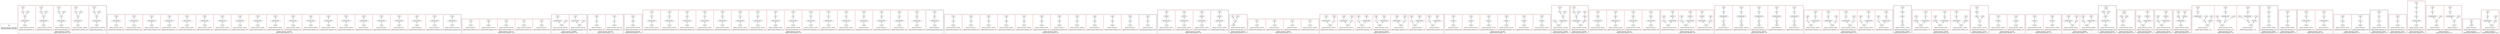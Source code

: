 strict digraph {
rankdir=BT
subgraph {
Stats [shape=plaintext]
cluster=true
label="Total loads executed: 1307048276\nTotal stores executed: 768271869"
}
subgraph {
subgraph {
"0_0_47" [label="Phi"]
"0_0_100" [label="Phi"]
"0_0_47" -> "0_0_100"
"0_0_98" [label="Load"]
"0_0_100" -> "0_0_98"
"0_0_48" [label="GetElementPtr"]
"0_0_48" -> "0_0_47"
{
rank=min
"0_0_49" [label="Load"]
}
"0_0_49" -> "0_0_48"
"0_0_44" [label="Load"]
"0_0_47" -> "0_0_44"
cluster=true
label="Dynamic executions: 106674389\n\nCaptured memory operations: 7.1%"
}
subgraph {
"0_1_47" [label="Phi"]
"0_1_100" [label="Phi"]
"0_1_47" -> "0_1_100"
"0_1_98" [label="Load"]
"0_1_100" -> "0_1_98"
"0_1_51" [label="GetElementPtr"]
"0_1_51" -> "0_1_47"
{
rank=min
"0_1_52" [label="Load"]
}
"0_1_52" -> "0_1_51"
"0_1_44" [label="Load"]
"0_1_47" -> "0_1_44"
cluster=true
label="Dynamic executions: 23263898\n\nCaptured memory operations: 3.0%"
color=red
}
subgraph {
"0_2_47" [label="Phi"]
"0_2_100" [label="Phi"]
"0_2_47" -> "0_2_100"
"0_2_60" [label="GetElementPtr"]
"0_2_60" -> "0_2_47"
{
rank=min
"0_2_61" [label="Load"]
}
"0_2_61" -> "0_2_60"
"0_2_98" [label="Load"]
"0_2_100" -> "0_2_98"
"0_2_44" [label="Load"]
"0_2_47" -> "0_2_44"
cluster=true
label="Dynamic executions: 65833346\n\nCaptured memory operations: 5.1%"
color=red
}
subgraph {
"0_3_47" [label="Phi"]
"0_3_100" [label="Phi"]
"0_3_47" -> "0_3_100"
"0_3_64" [label="GetElementPtr"]
"0_3_64" -> "0_3_47"
"0_3_98" [label="Load"]
"0_3_100" -> "0_3_98"
{
rank=min
"0_3_65" [label="Load"]
}
"0_3_65" -> "0_3_64"
"0_3_44" [label="Load"]
"0_3_47" -> "0_3_44"
cluster=true
label="Dynamic executions: 65833346\n\nCaptured memory operations: 5.1%"
color=red
}
subgraph {
"0_4_47" [label="Phi"]
"0_4_100" [label="Phi"]
"0_4_47" -> "0_4_100"
"0_4_98" [label="Load"]
"0_4_100" -> "0_4_98"
"0_4_67" [label="GetElementPtr"]
"0_4_67" -> "0_4_47"
"0_4_44" [label="Load"]
"0_4_47" -> "0_4_44"
{
rank=min
"0_4_68" [label="Load"]
}
"0_4_68" -> "0_4_67"
cluster=true
label="Dynamic executions: 65833346\n\nCaptured memory operations: 5.1%"
color=red
}
cluster=true
label="Dynamic executions: 327438325\nCaptured memory operations: 25.6%"
}
subgraph {
subgraph {
{
rank=min
"1_0_88" [label="Load"]
}
"1_0_87" [label="GetElementPtr"]
"1_0_88" -> "1_0_87"
"1_0_86" [label="Load"]
"1_0_87" -> "1_0_86"
cluster=true
label="Dynamic executions: 65833346\n\nCaptured memory operations: 6.3%"
}
subgraph {
{
rank=min
"1_1_107" [label="Load"]
}
"1_1_106" [label="GetElementPtr"]
"1_1_107" -> "1_1_106"
"1_1_105" [label="Load"]
"1_1_106" -> "1_1_105"
cluster=true
label="Dynamic executions: 0\n\nCaptured memory operations: 0.0%"
color=red
}
subgraph {
"1_2_115" [label="GetElementPtr"]
"1_2_114" [label="Load"]
"1_2_115" -> "1_2_114"
{
rank=min
"1_2_116" [label="Load"]
}
"1_2_116" -> "1_2_115"
cluster=true
label="Dynamic executions: 0\n\nCaptured memory operations: 0.0%"
color=red
}
subgraph {
{
rank=min
"1_3_154" [label="Load"]
}
"1_3_153" [label="GetElementPtr"]
"1_3_154" -> "1_3_153"
"1_3_152" [label="Load"]
"1_3_153" -> "1_3_152"
cluster=true
label="Dynamic executions: 0\n\nCaptured memory operations: 0.0%"
color=red
}
subgraph {
{
rank=min
"1_4_194" [label="Load"]
}
"1_4_193" [label="GetElementPtr"]
"1_4_194" -> "1_4_193"
"1_4_192" [label="Load"]
"1_4_193" -> "1_4_192"
cluster=true
label="Dynamic executions: 0\n\nCaptured memory operations: 0.0%"
color=red
}
subgraph {
{
rank=min
"1_5_227" [label="Load"]
}
"1_5_226" [label="GetElementPtr"]
"1_5_227" -> "1_5_226"
"1_5_225" [label="Load"]
"1_5_226" -> "1_5_225"
cluster=true
label="Dynamic executions: 1\n\nCaptured memory operations: 0.0%"
color=red
}
subgraph {
{
rank=min
"1_6_245" [label="Load"]
}
"1_6_244" [label="GetElementPtr"]
"1_6_245" -> "1_6_244"
"1_6_239" [label="Load"]
"1_6_244" -> "1_6_239"
cluster=true
label="Dynamic executions: 4999918\n\nCaptured memory operations: 0.4%"
color=red
}
subgraph {
{
rank=min
"1_7_249" [label="Load"]
}
"1_7_248" [label="GetElementPtr"]
"1_7_249" -> "1_7_248"
"1_7_239" [label="Load"]
"1_7_248" -> "1_7_239"
cluster=true
label="Dynamic executions: 4999918\n\nCaptured memory operations: 0.4%"
color=red
}
subgraph {
{
rank=min
"1_8_252" [label="Load"]
}
"1_8_251" [label="GetElementPtr"]
"1_8_252" -> "1_8_251"
"1_8_250" [label="Load"]
"1_8_251" -> "1_8_250"
cluster=true
label="Dynamic executions: 4999918\n\nCaptured memory operations: 0.4%"
color=red
}
subgraph {
"1_9_263" [label="GetElementPtr"]
"1_9_258" [label="Load"]
"1_9_263" -> "1_9_258"
{
rank=min
"1_9_264" [label="Load"]
}
"1_9_264" -> "1_9_263"
cluster=true
label="Dynamic executions: 5000081\n\nCaptured memory operations: 0.4%"
color=red
}
subgraph {
"1_10_267" [label="GetElementPtr"]
"1_10_258" [label="Load"]
"1_10_267" -> "1_10_258"
{
rank=min
"1_10_268" [label="Load"]
}
"1_10_268" -> "1_10_267"
cluster=true
label="Dynamic executions: 5000081\n\nCaptured memory operations: 0.4%"
color=red
}
subgraph {
{
rank=min
"1_11_271" [label="Load"]
}
"1_11_270" [label="GetElementPtr"]
"1_11_271" -> "1_11_270"
"1_11_269" [label="Load"]
"1_11_270" -> "1_11_269"
cluster=true
label="Dynamic executions: 5000081\n\nCaptured memory operations: 0.4%"
color=red
}
subgraph {
"1_12_280" [label="GetElementPtr"]
"1_12_279" [label="Load"]
"1_12_280" -> "1_12_279"
{
rank=min
"1_12_281" [label="Load"]
}
"1_12_281" -> "1_12_280"
cluster=true
label="Dynamic executions: 2326391\n\nCaptured memory operations: 0.2%"
color=red
}
subgraph {
"1_13_339" [label="GetElementPtr"]
"1_13_338" [label="Load"]
"1_13_339" -> "1_13_338"
{
rank=min
"1_13_340" [label="Load"]
}
"1_13_340" -> "1_13_339"
cluster=true
label="Dynamic executions: 2326391\n\nCaptured memory operations: 0.2%"
color=red
}
subgraph {
"1_14_413" [label="GetElementPtr"]
"1_14_412" [label="Load"]
"1_14_413" -> "1_14_412"
{
rank=min
"1_14_414" [label="Load"]
}
"1_14_414" -> "1_14_413"
cluster=true
label="Dynamic executions: 2326389\n\nCaptured memory operations: 0.2%"
color=red
}
subgraph {
{
rank=min
"1_15_476" [label="Load"]
}
"1_15_475" [label="GetElementPtr"]
"1_15_476" -> "1_15_475"
"1_15_474" [label="Load"]
"1_15_475" -> "1_15_474"
cluster=true
label="Dynamic executions: 828465\n\nCaptured memory operations: 0.0%"
color=red
}
subgraph {
{
rank=min
"1_16_494" [label="Load"]
}
"1_16_493" [label="GetElementPtr"]
"1_16_494" -> "1_16_493"
"1_16_492" [label="Load"]
"1_16_493" -> "1_16_492"
cluster=true
label="Dynamic executions: 11631951\n\nCaptured memory operations: 1.1%"
color=red
}
subgraph {
"1_17_506" [label="GetElementPtr"]
"1_17_505" [label="Load"]
"1_17_506" -> "1_17_505"
{
rank=min
"1_17_507" [label="Load"]
}
"1_17_507" -> "1_17_506"
cluster=true
label="Dynamic executions: 9305554\n\nCaptured memory operations: 0.8%"
color=red
}
subgraph {
{
rank=min
"1_18_547" [label="Load"]
}
"1_18_546" [label="GetElementPtr"]
"1_18_547" -> "1_18_546"
"1_18_545" [label="Load"]
"1_18_546" -> "1_18_545"
cluster=true
label="Dynamic executions: 9305554\n\nCaptured memory operations: 0.8%"
color=red
}
subgraph {
"1_19_583" [label="GetElementPtr"]
"1_19_582" [label="Load"]
"1_19_583" -> "1_19_582"
{
rank=min
"1_19_584" [label="Load"]
}
"1_19_584" -> "1_19_583"
cluster=true
label="Dynamic executions: 9305556\n\nCaptured memory operations: 0.8%"
color=red
}
cluster=true
label="Dynamic executions: 143189595\nCaptured memory operations: 13.7%"
}
subgraph {
subgraph {
{
rank=min
"2_0_5" [label="Store"]
}
"2_0_4" [label="Load"]
"2_0_5" -> "2_0_4"
cluster=true
label="Dynamic executions: 0\n\nCaptured memory operations: 0.0%"
color=red
}
subgraph {
{
rank=min
"2_1_66" [label="Store"]
}
"2_1_65" [label="Load"]
"2_1_66" -> "2_1_65"
cluster=true
label="Dynamic executions: 65833346\n\nCaptured memory operations: 6.3%"
color=red
}
subgraph {
{
rank=min
"2_2_69" [label="Store"]
}
"2_2_68" [label="Load"]
"2_2_69" -> "2_2_68"
cluster=true
label="Dynamic executions: 65833346\n\nCaptured memory operations: 6.3%"
color=red
}
subgraph {
{
rank=min
"2_3_303" [label="Store"]
}
"2_3_301" [label="Load"]
"2_3_303" -> "2_3_301"
cluster=true
label="Dynamic executions: 9305564\n\nCaptured memory operations: 0.8%"
color=red
}
subgraph {
{
rank=min
"2_4_595" [label="Store"]
}
"2_4_594" [label="Load"]
"2_4_595" -> "2_4_594"
cluster=true
label="Dynamic executions: 1\n\nCaptured memory operations: 0.0%"
color=red
}
cluster=true
label="Dynamic executions: 140972257\nCaptured memory operations: 13.5%"
}
subgraph {
subgraph {
"3_0_92" [label="GetElementPtr"]
"3_0_91" [label="Load"]
"3_0_92" -> "3_0_91"
{
rank=min
"3_0_93" [label="Store"]
}
"3_0_93" -> "3_0_92"
"3_0_90" [label="Load"]
"3_0_93" -> "3_0_90"
cluster=true
label="Dynamic executions: 65833346\n\nCaptured memory operations: 9.5%"
}
subgraph {
{
rank=min
"3_1_96" [label="Store"]
}
"3_1_95" [label="GetElementPtr"]
"3_1_96" -> "3_1_95"
"3_1_94" [label="Load"]
"3_1_96" -> "3_1_94"
"3_1_91" [label="Load"]
"3_1_95" -> "3_1_91"
cluster=true
label="Dynamic executions: 65833346\n\nCaptured memory operations: 9.5%"
color=red
}
cluster=true
label="Dynamic executions: 131666692\nCaptured memory operations: 19.0%"
}
subgraph {
subgraph {
{
rank=min
"4_0_101" [label="Store"]
}
"4_0_100" [label="Phi"]
"4_0_101" -> "4_0_100"
"4_0_98" [label="Load"]
"4_0_100" -> "4_0_98"
cluster=true
label="Dynamic executions: 106674389\n\nCaptured memory operations: 7.1%"
color=red
}
subgraph {
{
rank=min
"4_1_215" [label="Store"]
}
"4_1_211" [label="Phi"]
"4_1_215" -> "4_1_211"
"4_1_212" [label="Load"]
"4_1_211" -> "4_1_212"
cluster=true
label="Dynamic executions: 0\n\nCaptured memory operations: 0.0%"
color=red
}
cluster=true
label="Dynamic executions: 106674389\nCaptured memory operations: 7.1%"
}
subgraph {
subgraph {
{
rank=min
"5_0_63" [label="Store"]
}
"5_0_62" [label="SExt"]
"5_0_63" -> "5_0_62"
"5_0_61" [label="Load"]
"5_0_62" -> "5_0_61"
cluster=true
label="Dynamic executions: 65833346\n\nCaptured memory operations: 6.3%"
color=red
}
cluster=true
label="Dynamic executions: 65833346\nCaptured memory operations: 6.3%"
}
subgraph {
subgraph {
"6_0_141" [label="Phi"]
"6_0_139" [label="Load"]
"6_0_141" -> "6_0_139"
"6_0_146" [label="GetElementPtr"]
"6_0_146" -> "6_0_141"
{
rank=min
"6_0_147" [label="Load"]
}
"6_0_147" -> "6_0_146"
cluster=true
label="Dynamic executions: 0\n\nCaptured memory operations: 0.0%"
}
subgraph {
"6_1_141" [label="Phi"]
"6_1_139" [label="Load"]
"6_1_141" -> "6_1_139"
{
rank=min
"6_1_151" [label="Load"]
}
"6_1_150" [label="GetElementPtr"]
"6_1_151" -> "6_1_150"
"6_1_150" -> "6_1_141"
cluster=true
label="Dynamic executions: 0\n\nCaptured memory operations: 0.0%"
color=red
}
subgraph {
"6_2_181" [label="GetElementPtr"]
"6_2_169" [label="Phi"]
"6_2_181" -> "6_2_169"
{
rank=min
"6_2_182" [label="Load"]
}
"6_2_182" -> "6_2_181"
"6_2_167" [label="Load"]
"6_2_169" -> "6_2_167"
cluster=true
label="Dynamic executions: 0\n\nCaptured memory operations: 0.0%"
color=red
}
subgraph {
"6_3_169" [label="Phi"]
"6_3_167" [label="Load"]
"6_3_169" -> "6_3_167"
{
rank=min
"6_3_187" [label="Load"]
}
"6_3_186" [label="GetElementPtr"]
"6_3_187" -> "6_3_186"
"6_3_186" -> "6_3_169"
cluster=true
label="Dynamic executions: 0\n\nCaptured memory operations: 0.0%"
color=red
}
subgraph {
"6_4_169" [label="Phi"]
"6_4_167" [label="Load"]
"6_4_169" -> "6_4_167"
"6_4_190" [label="GetElementPtr"]
"6_4_190" -> "6_4_169"
{
rank=min
"6_4_191" [label="Load"]
}
"6_4_191" -> "6_4_190"
cluster=true
label="Dynamic executions: 0\n\nCaptured memory operations: 0.0%"
color=red
}
subgraph {
"6_5_315" [label="Phi"]
"6_5_313" [label="Load"]
"6_5_315" -> "6_5_313"
{
rank=min
"6_5_328" [label="Load"]
}
"6_5_327" [label="GetElementPtr"]
"6_5_328" -> "6_5_327"
"6_5_327" -> "6_5_315"
cluster=true
label="Dynamic executions: 2326391\n\nCaptured memory operations: 0.2%"
color=red
}
subgraph {
"6_6_315" [label="Phi"]
"6_6_313" [label="Load"]
"6_6_315" -> "6_6_313"
"6_6_332" [label="GetElementPtr"]
"6_6_332" -> "6_6_315"
{
rank=min
"6_6_333" [label="Load"]
}
"6_6_333" -> "6_6_332"
cluster=true
label="Dynamic executions: 2326391\n\nCaptured memory operations: 0.2%"
color=red
}
subgraph {
{
rank=min
"6_7_337" [label="Load"]
}
"6_7_336" [label="GetElementPtr"]
"6_7_337" -> "6_7_336"
"6_7_315" [label="Phi"]
"6_7_313" [label="Load"]
"6_7_315" -> "6_7_313"
"6_7_336" -> "6_7_315"
cluster=true
label="Dynamic executions: 2326391\n\nCaptured memory operations: 0.2%"
color=red
}
subgraph {
"6_8_389" [label="Phi"]
"6_8_387" [label="Load"]
"6_8_389" -> "6_8_387"
"6_8_401" [label="GetElementPtr"]
"6_8_401" -> "6_8_389"
{
rank=min
"6_8_402" [label="Load"]
}
"6_8_402" -> "6_8_401"
cluster=true
label="Dynamic executions: 2326389\n\nCaptured memory operations: 0.2%"
color=red
}
subgraph {
"6_9_389" [label="Phi"]
"6_9_387" [label="Load"]
"6_9_389" -> "6_9_387"
{
rank=min
"6_9_407" [label="Load"]
}
"6_9_406" [label="GetElementPtr"]
"6_9_407" -> "6_9_406"
"6_9_406" -> "6_9_389"
cluster=true
label="Dynamic executions: 2326389\n\nCaptured memory operations: 0.2%"
color=red
}
subgraph {
"6_10_410" [label="GetElementPtr"]
"6_10_389" [label="Phi"]
"6_10_410" -> "6_10_389"
{
rank=min
"6_10_411" [label="Load"]
}
"6_10_411" -> "6_10_410"
"6_10_387" [label="Load"]
"6_10_389" -> "6_10_387"
cluster=true
label="Dynamic executions: 2326389\n\nCaptured memory operations: 0.2%"
color=red
}
subgraph {
"6_11_451" [label="Phi"]
"6_11_449" [label="Load"]
"6_11_451" -> "6_11_449"
{
rank=min
"6_11_464" [label="Load"]
}
"6_11_463" [label="GetElementPtr"]
"6_11_464" -> "6_11_463"
"6_11_463" -> "6_11_451"
cluster=true
label="Dynamic executions: 9305560\n\nCaptured memory operations: 0.8%"
color=red
}
subgraph {
{
rank=min
"6_12_469" [label="Load"]
}
"6_12_468" [label="GetElementPtr"]
"6_12_469" -> "6_12_468"
"6_12_451" [label="Phi"]
"6_12_449" [label="Load"]
"6_12_451" -> "6_12_449"
"6_12_468" -> "6_12_451"
cluster=true
label="Dynamic executions: 828465\n\nCaptured memory operations: 0.4%"
color=red
}
subgraph {
"6_13_451" [label="Phi"]
"6_13_449" [label="Load"]
"6_13_451" -> "6_13_449"
{
rank=min
"6_13_473" [label="Load"]
}
"6_13_472" [label="GetElementPtr"]
"6_13_473" -> "6_13_472"
"6_13_472" -> "6_13_451"
cluster=true
label="Dynamic executions: 828465\n\nCaptured memory operations: 0.4%"
color=red
}
subgraph {
"6_14_522" [label="Phi"]
"6_14_520" [label="Load"]
"6_14_522" -> "6_14_520"
"6_14_534" [label="GetElementPtr"]
"6_14_534" -> "6_14_522"
{
rank=min
"6_14_535" [label="Load"]
}
"6_14_535" -> "6_14_534"
cluster=true
label="Dynamic executions: 9305554\n\nCaptured memory operations: 0.8%"
color=red
}
subgraph {
{
rank=min
"6_15_540" [label="Load"]
}
"6_15_539" [label="GetElementPtr"]
"6_15_540" -> "6_15_539"
"6_15_522" [label="Phi"]
"6_15_520" [label="Load"]
"6_15_522" -> "6_15_520"
"6_15_539" -> "6_15_522"
cluster=true
label="Dynamic executions: 9305554\n\nCaptured memory operations: 0.8%"
color=red
}
subgraph {
"6_16_522" [label="Phi"]
"6_16_520" [label="Load"]
"6_16_522" -> "6_16_520"
"6_16_543" [label="GetElementPtr"]
"6_16_543" -> "6_16_522"
{
rank=min
"6_16_544" [label="Load"]
}
"6_16_544" -> "6_16_543"
cluster=true
label="Dynamic executions: 9305554\n\nCaptured memory operations: 0.8%"
color=red
}
cluster=true
label="Dynamic executions: 52837492\nCaptured memory operations: 5.9%"
}
subgraph {
subgraph {
{
rank=min
"7_0_35" [label="Store"]
}
"7_0_34" [label="Add"]
"7_0_35" -> "7_0_34"
"7_0_33" [label="Load"]
"7_0_34" -> "7_0_33"
cluster=true
label="Dynamic executions: 0\n\nCaptured memory operations: 0.0%"
}
subgraph {
{
rank=min
"7_1_75" [label="Store"]
}
"7_1_74" [label="Add"]
"7_1_75" -> "7_1_74"
"7_1_73" [label="Load"]
"7_1_74" -> "7_1_73"
cluster=true
label="Dynamic executions: 0\n\nCaptured memory operations: 0.0%"
color=red
}
subgraph {
{
rank=min
"7_2_113" [label="Store"]
}
"7_2_112" [label="Add"]
"7_2_113" -> "7_2_112"
"7_2_111" [label="Load"]
"7_2_112" -> "7_2_111"
cluster=true
label="Dynamic executions: 0\n\nCaptured memory operations: 0.0%"
color=red
}
subgraph {
"7_3_175" [label="Add"]
"7_3_174" [label="Load"]
"7_3_175" -> "7_3_174"
{
rank=min
"7_3_176" [label="Store"]
}
"7_3_176" -> "7_3_175"
cluster=true
label="Dynamic executions: 0\n\nCaptured memory operations: 0.0%"
color=red
}
subgraph {
"7_4_218" [label="Add"]
"7_4_217" [label="Load"]
"7_4_218" -> "7_4_217"
{
rank=min
"7_4_219" [label="Store"]
}
"7_4_219" -> "7_4_218"
cluster=true
label="Dynamic executions: 10000000\n\nCaptured memory operations: 0.9%"
color=red
}
subgraph {
"7_5_223" [label="Add"]
"7_5_222" [label="Load"]
"7_5_223" -> "7_5_222"
{
rank=min
"7_5_224" [label="Store"]
}
"7_5_224" -> "7_5_223"
cluster=true
label="Dynamic executions: 1\n\nCaptured memory operations: 0.0%"
color=red
}
subgraph {
"7_6_321" [label="Add"]
"7_6_320" [label="Load"]
"7_6_321" -> "7_6_320"
{
rank=min
"7_6_322" [label="Store"]
}
"7_6_322" -> "7_6_321"
cluster=true
label="Dynamic executions: 2326391\n\nCaptured memory operations: 0.2%"
color=red
}
subgraph {
"7_7_395" [label="Add"]
"7_7_394" [label="Load"]
"7_7_395" -> "7_7_394"
{
rank=min
"7_7_396" [label="Store"]
}
"7_7_396" -> "7_7_395"
cluster=true
label="Dynamic executions: 2326389\n\nCaptured memory operations: 0.2%"
color=red
}
subgraph {
"7_8_457" [label="Add"]
"7_8_456" [label="Load"]
"7_8_457" -> "7_8_456"
{
rank=min
"7_8_458" [label="Store"]
}
"7_8_458" -> "7_8_457"
cluster=true
label="Dynamic executions: 9305560\n\nCaptured memory operations: 0.8%"
color=red
}
subgraph {
"7_9_528" [label="Add"]
"7_9_527" [label="Load"]
"7_9_528" -> "7_9_527"
{
rank=min
"7_9_529" [label="Store"]
}
"7_9_529" -> "7_9_528"
cluster=true
label="Dynamic executions: 9305554\n\nCaptured memory operations: 0.8%"
color=red
}
subgraph {
{
rank=min
"7_10_569" [label="Store"]
}
"7_10_568" [label="Add"]
"7_10_569" -> "7_10_568"
"7_10_567" [label="Load"]
"7_10_568" -> "7_10_567"
cluster=true
label="Dynamic executions: 0\n\nCaptured memory operations: 0.0%"
color=red
}
subgraph {
"7_11_580" [label="Add"]
"7_11_579" [label="Load"]
"7_11_580" -> "7_11_579"
{
rank=min
"7_11_581" [label="Store"]
}
"7_11_581" -> "7_11_580"
cluster=true
label="Dynamic executions: 9305556\n\nCaptured memory operations: 0.8%"
color=red
}
cluster=true
label="Dynamic executions: 42569451\nCaptured memory operations: 4.1%"
}
subgraph {
subgraph {
"8_0_373" [label="GetElementPtr"]
"8_0_372" [label="IntToPtr"]
"8_0_373" -> "8_0_372"
{
rank=min
"8_0_374" [label="Load"]
}
"8_0_374" -> "8_0_373"
"8_0_369" [label="Load"]
"8_0_372" -> "8_0_369"
cluster=true
label="Dynamic executions: 20282682\n\nCaptured memory operations: 2.0%"
}
subgraph {
"8_1_380" [label="GetElementPtr"]
"8_1_372" [label="IntToPtr"]
"8_1_380" -> "8_1_372"
{
rank=min
"8_1_381" [label="Load"]
}
"8_1_381" -> "8_1_380"
"8_1_369" [label="Load"]
"8_1_372" -> "8_1_369"
cluster=true
label="Dynamic executions: 2326389\n\nCaptured memory operations: 1.2%"
color=red
}
subgraph {
"8_2_430" [label="IntToPtr"]
"8_2_427" [label="Load"]
"8_2_430" -> "8_2_427"
{
rank=min
"8_2_443" [label="Load"]
}
"8_2_442" [label="GetElementPtr"]
"8_2_443" -> "8_2_442"
"8_2_442" -> "8_2_430"
cluster=true
label="Dynamic executions: 9305560\n\nCaptured memory operations: 1.3%"
color=red
}
subgraph {
"8_3_513" [label="GetElementPtr"]
"8_3_511" [label="IntToPtr"]
"8_3_513" -> "8_3_511"
"8_3_502" [label="Load"]
"8_3_511" -> "8_3_502"
{
rank=min
"8_3_514" [label="Load"]
}
"8_3_514" -> "8_3_513"
cluster=true
label="Dynamic executions: 9305554\n\nCaptured memory operations: 1.3%"
color=red
}
cluster=true
label="Dynamic executions: 41220185\nCaptured memory operations: 5.9%"
}
subgraph {
subgraph {
"9_0_47" [label="Phi"]
"9_0_100" [label="Phi"]
"9_0_47" -> "9_0_100"
{
rank=min
"9_0_98" [label="Load"]
}
"9_0_98" -> "9_0_47"
"9_0_100" -> "9_0_98"
"9_0_44" [label="Load"]
"9_0_47" -> "9_0_44"
cluster=true
label="Dynamic executions: 40841043\n\nCaptured memory operations: 1.9%"
color=red
}
cluster=true
label="Dynamic executions: 40841043\nCaptured memory operations: 1.9%"
}
subgraph {
subgraph {
{
rank=min
"10_0_53" [label="Load"]
}
"10_0_52" [label="Load"]
"10_0_53" -> "10_0_52"
cluster=true
label="Dynamic executions: 23263898\n\nCaptured memory operations: 2.2%"
color=red
}
subgraph {
{
rank=min
"10_1_119" [label="Load"]
}
"10_1_114" [label="Load"]
"10_1_119" -> "10_1_114"
cluster=true
label="Dynamic executions: 0\n\nCaptured memory operations: 0.0%"
color=red
}
subgraph {
{
rank=min
"10_2_230" [label="Load"]
}
"10_2_225" [label="Load"]
"10_2_230" -> "10_2_225"
cluster=true
label="Dynamic executions: 1\n\nCaptured memory operations: 0.0%"
color=red
}
subgraph {
{
rank=min
"10_3_587" [label="Load"]
}
"10_3_582" [label="Load"]
"10_3_587" -> "10_3_582"
cluster=true
label="Dynamic executions: 9305556\n\nCaptured memory operations: 0.8%"
color=red
}
cluster=true
label="Dynamic executions: 32569455\nCaptured memory operations: 3.1%"
}
subgraph {
subgraph {
"11_0_108" [label="Or"]
"11_0_107" [label="Load"]
"11_0_108" -> "11_0_107"
{
rank=min
"11_0_109" [label="Store"]
}
"11_0_106" [label="GetElementPtr"]
"11_0_109" -> "11_0_106"
"11_0_109" -> "11_0_108"
"11_0_105" [label="Load"]
"11_0_106" -> "11_0_105"
cluster=true
label="Dynamic executions: 0\n\nCaptured memory operations: 0.0%"
color=red
}
subgraph {
{
rank=min
"11_1_118" [label="Store"]
}
"11_1_117" [label="Or"]
"11_1_118" -> "11_1_117"
"11_1_116" [label="Load"]
"11_1_117" -> "11_1_116"
"11_1_115" [label="GetElementPtr"]
"11_1_118" -> "11_1_115"
"11_1_114" [label="Load"]
"11_1_115" -> "11_1_114"
cluster=true
label="Dynamic executions: 0\n\nCaptured memory operations: 0.0%"
color=red
}
subgraph {
{
rank=min
"11_2_229" [label="Store"]
}
"11_2_226" [label="GetElementPtr"]
"11_2_229" -> "11_2_226"
"11_2_228" [label="Or"]
"11_2_229" -> "11_2_228"
"11_2_225" [label="Load"]
"11_2_226" -> "11_2_225"
"11_2_227" [label="Load"]
"11_2_228" -> "11_2_227"
cluster=true
label="Dynamic executions: 1\n\nCaptured memory operations: 0.0%"
color=red
}
subgraph {
"11_3_282" [label="Or"]
"11_3_281" [label="Load"]
"11_3_282" -> "11_3_281"
"11_3_280" [label="GetElementPtr"]
"11_3_279" [label="Load"]
"11_3_280" -> "11_3_279"
{
rank=min
"11_3_283" [label="Store"]
}
"11_3_283" -> "11_3_282"
"11_3_283" -> "11_3_280"
cluster=true
label="Dynamic executions: 2326391\n\nCaptured memory operations: 0.3%"
color=red
}
subgraph {
"11_4_495" [label="Or"]
"11_4_494" [label="Load"]
"11_4_495" -> "11_4_494"
"11_4_493" [label="GetElementPtr"]
"11_4_492" [label="Load"]
"11_4_493" -> "11_4_492"
{
rank=min
"11_4_496" [label="Store"]
}
"11_4_496" -> "11_4_495"
"11_4_496" -> "11_4_493"
cluster=true
label="Dynamic executions: 11631951\n\nCaptured memory operations: 1.6%"
color=red
}
subgraph {
"11_5_506" [label="GetElementPtr"]
"11_5_505" [label="Load"]
"11_5_506" -> "11_5_505"
{
rank=min
"11_5_509" [label="Store"]
}
"11_5_509" -> "11_5_506"
"11_5_508" [label="Or"]
"11_5_509" -> "11_5_508"
"11_5_507" [label="Load"]
"11_5_508" -> "11_5_507"
cluster=true
label="Dynamic executions: 9305554\n\nCaptured memory operations: 1.3%"
color=red
}
subgraph {
"11_6_583" [label="GetElementPtr"]
"11_6_582" [label="Load"]
"11_6_583" -> "11_6_582"
{
rank=min
"11_6_586" [label="Store"]
}
"11_6_586" -> "11_6_583"
"11_6_585" [label="Or"]
"11_6_586" -> "11_6_585"
"11_6_584" [label="Load"]
"11_6_585" -> "11_6_584"
cluster=true
label="Dynamic executions: 9305556\n\nCaptured memory operations: 1.3%"
color=red
}
cluster=true
label="Dynamic executions: 32569453\nCaptured memory operations: 4.7%"
}
subgraph {
subgraph {
{
rank=min
"12_0_397" [label="Store"]
}
"12_0_372" [label="IntToPtr"]
"12_0_397" -> "12_0_372"
"12_0_369" [label="Load"]
"12_0_372" -> "12_0_369"
cluster=true
label="Dynamic executions: 2326389\n\nCaptured memory operations: 1.2%"
color=red
}
subgraph {
{
rank=min
"12_1_417" [label="Store"]
}
"12_1_372" [label="IntToPtr"]
"12_1_417" -> "12_1_372"
"12_1_369" [label="Load"]
"12_1_372" -> "12_1_369"
cluster=true
label="Dynamic executions: 0\n\nCaptured memory operations: 1.1%"
color=red
}
subgraph {
"12_2_430" [label="IntToPtr"]
"12_2_427" [label="Load"]
"12_2_430" -> "12_2_427"
{
rank=min
"12_2_459" [label="Store"]
}
"12_2_459" -> "12_2_430"
cluster=true
label="Dynamic executions: 9305560\n\nCaptured memory operations: 1.3%"
color=red
}
subgraph {
"12_3_430" [label="IntToPtr"]
"12_3_427" [label="Load"]
"12_3_430" -> "12_3_427"
{
rank=min
"12_3_479" [label="Store"]
}
"12_3_479" -> "12_3_430"
cluster=true
label="Dynamic executions: 8477095\n\nCaptured memory operations: 1.2%"
color=red
}
subgraph {
"12_4_511" [label="IntToPtr"]
"12_4_502" [label="Load"]
"12_4_511" -> "12_4_502"
{
rank=min
"12_4_530" [label="Store"]
}
"12_4_530" -> "12_4_511"
cluster=true
label="Dynamic executions: 9305554\n\nCaptured memory operations: 1.3%"
color=red
}
subgraph {
"12_5_511" [label="IntToPtr"]
"12_5_502" [label="Load"]
"12_5_511" -> "12_5_502"
{
rank=min
"12_5_550" [label="Store"]
}
"12_5_550" -> "12_5_511"
cluster=true
label="Dynamic executions: 0\n\nCaptured memory operations: 0.8%"
color=red
}
cluster=true
label="Dynamic executions: 29414598\nCaptured memory operations: 7.1%"
}
subgraph {
subgraph {
{
rank=min
"13_0_54" [label="Store"]
}
"13_0_53" [label="Load"]
"13_0_54" -> "13_0_53"
"13_0_47" [label="Phi"]
"13_0_100" [label="Phi"]
"13_0_47" -> "13_0_100"
"13_0_98" [label="Load"]
"13_0_100" -> "13_0_98"
"13_0_51" [label="GetElementPtr"]
"13_0_51" -> "13_0_47"
"13_0_54" -> "13_0_51"
"13_0_44" [label="Load"]
"13_0_47" -> "13_0_44"
cluster=true
label="Dynamic executions: 23263898\n\nCaptured memory operations: 4.2%"
color=red
}
cluster=true
label="Dynamic executions: 23263898\nCaptured memory operations: 4.2%"
}
subgraph {
subgraph {
"14_0_55" [label="ICmp"]
"14_0_53" [label="Load"]
"14_0_55" -> "14_0_53"
"14_0_47" [label="Phi"]
"14_0_100" [label="Phi"]
"14_0_47" -> "14_0_100"
"14_0_48" [label="GetElementPtr"]
"14_0_48" -> "14_0_47"
{
rank=min
"14_0_57" [label="Store"]
}
"14_0_57" -> "14_0_48"
"14_0_56" [label="ZExt"]
"14_0_57" -> "14_0_56"
"14_0_98" [label="Load"]
"14_0_100" -> "14_0_98"
"14_0_44" [label="Load"]
"14_0_47" -> "14_0_44"
"14_0_56" -> "14_0_55"
cluster=true
label="Dynamic executions: 23263898\n\nCaptured memory operations: 4.2%"
color=red
}
cluster=true
label="Dynamic executions: 23263898\nCaptured memory operations: 4.2%"
}
subgraph {
subgraph {
"15_0_166" [label="GetElementPtr"]
"15_0_165" [label="SExt"]
"15_0_166" -> "15_0_165"
{
rank=min
"15_0_167" [label="Load"]
}
"15_0_167" -> "15_0_166"
"15_0_161" [label="Load"]
"15_0_165" -> "15_0_161"
cluster=true
label="Dynamic executions: 0\n\nCaptured memory operations: 0.0%"
color=red
}
subgraph {
"15_1_385" [label="SExt"]
"15_1_381" [label="Load"]
"15_1_385" -> "15_1_381"
{
rank=min
"15_1_387" [label="Load"]
}
"15_1_386" [label="GetElementPtr"]
"15_1_387" -> "15_1_386"
"15_1_386" -> "15_1_385"
cluster=true
label="Dynamic executions: 2326389\n\nCaptured memory operations: 0.2%"
color=red
}
subgraph {
"15_2_447" [label="SExt"]
"15_2_443" [label="Load"]
"15_2_447" -> "15_2_443"
"15_2_448" [label="GetElementPtr"]
"15_2_448" -> "15_2_447"
{
rank=min
"15_2_449" [label="Load"]
}
"15_2_449" -> "15_2_448"
cluster=true
label="Dynamic executions: 9305560\n\nCaptured memory operations: 0.8%"
color=red
}
subgraph {
"15_3_519" [label="GetElementPtr"]
"15_3_518" [label="SExt"]
"15_3_519" -> "15_3_518"
{
rank=min
"15_3_520" [label="Load"]
}
"15_3_520" -> "15_3_519"
"15_3_514" [label="Load"]
"15_3_518" -> "15_3_514"
cluster=true
label="Dynamic executions: 9305554\n\nCaptured memory operations: 0.8%"
color=red
}
cluster=true
label="Dynamic executions: 20937503\nCaptured memory operations: 2.0%"
}
subgraph {
subgraph {
"16_0_380" [label="GetElementPtr"]
"16_0_372" [label="IntToPtr"]
"16_0_380" -> "16_0_372"
{
rank=min
"16_0_400" [label="Store"]
}
"16_0_399" [label="Trunc"]
"16_0_400" -> "16_0_399"
"16_0_400" -> "16_0_380"
"16_0_398" [label="Load"]
"16_0_399" -> "16_0_398"
"16_0_369" [label="Load"]
"16_0_372" -> "16_0_369"
cluster=true
label="Dynamic executions: 2326389\n\nCaptured memory operations: 1.3%"
color=red
}
subgraph {
{
rank=min
"16_1_462" [label="Store"]
}
"16_1_461" [label="Trunc"]
"16_1_462" -> "16_1_461"
"16_1_430" [label="IntToPtr"]
"16_1_427" [label="Load"]
"16_1_430" -> "16_1_427"
"16_1_460" [label="Load"]
"16_1_461" -> "16_1_460"
"16_1_442" [label="GetElementPtr"]
"16_1_462" -> "16_1_442"
"16_1_442" -> "16_1_430"
cluster=true
label="Dynamic executions: 9305560\n\nCaptured memory operations: 1.7%"
color=red
}
subgraph {
{
rank=min
"16_2_533" [label="Store"]
}
"16_2_532" [label="Trunc"]
"16_2_533" -> "16_2_532"
"16_2_531" [label="Load"]
"16_2_532" -> "16_2_531"
"16_2_511" [label="IntToPtr"]
"16_2_502" [label="Load"]
"16_2_511" -> "16_2_502"
"16_2_513" [label="GetElementPtr"]
"16_2_513" -> "16_2_511"
"16_2_533" -> "16_2_513"
cluster=true
label="Dynamic executions: 9305554\n\nCaptured memory operations: 1.7%"
color=red
}
cluster=true
label="Dynamic executions: 20937503\nCaptured memory operations: 4.9%"
}
subgraph {
subgraph {
"17_0_181" [label="GetElementPtr"]
"17_0_169" [label="Phi"]
"17_0_181" -> "17_0_169"
"17_0_199" [label="Phi"]
{
rank=min
"17_0_200" [label="Load"]
}
"17_0_199" -> "17_0_200"
"17_0_199" -> "17_0_181"
"17_0_200" -> "17_0_199"
"17_0_167" [label="Load"]
"17_0_169" -> "17_0_167"
cluster=true
label="Dynamic executions: 0\n\nCaptured memory operations: 0.0%"
color=red
}
subgraph {
"17_1_315" [label="Phi"]
"17_1_313" [label="Load"]
"17_1_315" -> "17_1_313"
{
rank=min
"17_1_346" [label="Load"]
}
"17_1_345" [label="Phi"]
"17_1_346" -> "17_1_345"
"17_1_345" -> "17_1_346"
"17_1_327" [label="GetElementPtr"]
"17_1_327" -> "17_1_315"
"17_1_345" -> "17_1_327"
cluster=true
label="Dynamic executions: 0\n\nCaptured memory operations: 0.1%"
color=red
}
subgraph {
"17_2_419" [label="Phi"]
{
rank=min
"17_2_420" [label="Load"]
}
"17_2_419" -> "17_2_420"
"17_2_389" [label="Phi"]
"17_2_387" [label="Load"]
"17_2_389" -> "17_2_387"
"17_2_401" [label="GetElementPtr"]
"17_2_419" -> "17_2_401"
"17_2_401" -> "17_2_389"
"17_2_420" -> "17_2_419"
cluster=true
label="Dynamic executions: 0\n\nCaptured memory operations: 0.1%"
color=red
}
subgraph {
"17_3_451" [label="Phi"]
"17_3_449" [label="Load"]
"17_3_451" -> "17_3_449"
"17_3_481" [label="Phi"]
"17_3_463" [label="GetElementPtr"]
"17_3_481" -> "17_3_463"
"17_3_463" -> "17_3_451"
{
rank=min
"17_3_482" [label="Load"]
}
"17_3_481" -> "17_3_482"
"17_3_482" -> "17_3_481"
cluster=true
label="Dynamic executions: 16954190\n\nCaptured memory operations: 1.2%"
color=red
}
subgraph {
"17_4_552" [label="Phi"]
"17_4_534" [label="GetElementPtr"]
"17_4_552" -> "17_4_534"
{
rank=min
"17_4_553" [label="Load"]
}
"17_4_552" -> "17_4_553"
"17_4_522" [label="Phi"]
"17_4_520" [label="Load"]
"17_4_522" -> "17_4_520"
"17_4_553" -> "17_4_552"
"17_4_534" -> "17_4_522"
cluster=true
label="Dynamic executions: 0\n\nCaptured memory operations: 0.4%"
color=red
}
cluster=true
label="Dynamic executions: 16954190\nCaptured memory operations: 1.9%"
}
subgraph {
subgraph {
{
rank=min
"18_0_189" [label="Store"]
}
"18_0_188" [label="Or"]
"18_0_189" -> "18_0_188"
"18_0_169" [label="Phi"]
"18_0_167" [label="Load"]
"18_0_169" -> "18_0_167"
"18_0_186" [label="GetElementPtr"]
"18_0_186" -> "18_0_169"
"18_0_189" -> "18_0_186"
"18_0_187" [label="Load"]
"18_0_188" -> "18_0_187"
cluster=true
label="Dynamic executions: 0\n\nCaptured memory operations: 0.0%"
color=red
}
subgraph {
"18_1_334" [label="Or"]
"18_1_333" [label="Load"]
"18_1_334" -> "18_1_333"
"18_1_315" [label="Phi"]
"18_1_313" [label="Load"]
"18_1_315" -> "18_1_313"
{
rank=min
"18_1_335" [label="Store"]
}
"18_1_335" -> "18_1_334"
"18_1_332" [label="GetElementPtr"]
"18_1_335" -> "18_1_332"
"18_1_332" -> "18_1_315"
cluster=true
label="Dynamic executions: 2326391\n\nCaptured memory operations: 0.3%"
color=red
}
subgraph {
{
rank=min
"18_2_409" [label="Store"]
}
"18_2_406" [label="GetElementPtr"]
"18_2_409" -> "18_2_406"
"18_2_408" [label="Or"]
"18_2_407" [label="Load"]
"18_2_408" -> "18_2_407"
"18_2_389" [label="Phi"]
"18_2_387" [label="Load"]
"18_2_389" -> "18_2_387"
"18_2_406" -> "18_2_389"
"18_2_409" -> "18_2_408"
cluster=true
label="Dynamic executions: 2326389\n\nCaptured memory operations: 0.3%"
color=red
}
subgraph {
"18_3_451" [label="Phi"]
"18_3_449" [label="Load"]
"18_3_451" -> "18_3_449"
"18_3_468" [label="GetElementPtr"]
"18_3_468" -> "18_3_451"
{
rank=min
"18_3_471" [label="Store"]
}
"18_3_471" -> "18_3_468"
"18_3_470" [label="Or"]
"18_3_471" -> "18_3_470"
"18_3_469" [label="Load"]
"18_3_470" -> "18_3_469"
cluster=true
label="Dynamic executions: 828465\n\nCaptured memory operations: 0.5%"
color=red
}
subgraph {
"18_4_541" [label="Or"]
"18_4_540" [label="Load"]
"18_4_541" -> "18_4_540"
{
rank=min
"18_4_542" [label="Store"]
}
"18_4_539" [label="GetElementPtr"]
"18_4_542" -> "18_4_539"
"18_4_522" [label="Phi"]
"18_4_520" [label="Load"]
"18_4_522" -> "18_4_520"
"18_4_539" -> "18_4_522"
"18_4_542" -> "18_4_541"
cluster=true
label="Dynamic executions: 9305554\n\nCaptured memory operations: 1.3%"
color=red
}
cluster=true
label="Dynamic executions: 14786799\nCaptured memory operations: 2.5%"
}
subgraph {
subgraph {
"19_0_359" [label="ICmp"]
"19_0_358" [label="Load"]
"19_0_359" -> "19_0_358"
"19_0_360" [label="Select"]
"19_0_360" -> "19_0_359"
{
rank=min
"19_0_364" [label="Load"]
}
"19_0_363" [label="Phi"]
"19_0_364" -> "19_0_363"
"19_0_363" -> "19_0_364"
"19_0_363" -> "19_0_360"
cluster=true
label="Dynamic executions: 13624893\n\nCaptured memory operations: 1.2%"
}
cluster=true
label="Dynamic executions: 13624893\nCaptured memory operations: 1.2%"
}
subgraph {
subgraph {
"20_0_389" [label="Phi"]
"20_0_387" [label="Load"]
"20_0_389" -> "20_0_387"
"20_0_401" [label="GetElementPtr"]
"20_0_401" -> "20_0_389"
{
rank=min
"20_0_405" [label="Store"]
}
"20_0_405" -> "20_0_401"
"20_0_372" [label="IntToPtr"]
"20_0_369" [label="Load"]
"20_0_372" -> "20_0_369"
"20_0_405" -> "20_0_372"
cluster=true
label="Dynamic executions: 2326389\n\nCaptured memory operations: 1.3%"
color=red
}
subgraph {
"20_1_430" [label="IntToPtr"]
"20_1_427" [label="Load"]
"20_1_430" -> "20_1_427"
{
rank=min
"20_1_467" [label="Store"]
}
"20_1_467" -> "20_1_430"
"20_1_451" [label="Phi"]
"20_1_449" [label="Load"]
"20_1_451" -> "20_1_449"
"20_1_463" [label="GetElementPtr"]
"20_1_463" -> "20_1_451"
"20_1_467" -> "20_1_463"
cluster=true
label="Dynamic executions: 828465\n\nCaptured memory operations: 1.3%"
color=red
}
subgraph {
{
rank=min
"20_2_538" [label="Store"]
}
"20_2_511" [label="IntToPtr"]
"20_2_538" -> "20_2_511"
"20_2_502" [label="Load"]
"20_2_511" -> "20_2_502"
"20_2_522" [label="Phi"]
"20_2_520" [label="Load"]
"20_2_522" -> "20_2_520"
"20_2_534" [label="GetElementPtr"]
"20_2_534" -> "20_2_522"
"20_2_538" -> "20_2_534"
cluster=true
label="Dynamic executions: 9305554\n\nCaptured memory operations: 1.7%"
color=red
}
cluster=true
label="Dynamic executions: 12460408\nCaptured memory operations: 4.4%"
}
subgraph {
subgraph {
"21_0_359" [label="ICmp"]
"21_0_358" [label="Load"]
"21_0_359" -> "21_0_358"
"21_0_360" [label="Select"]
"21_0_360" -> "21_0_359"
{
rank=min
"21_0_367" [label="Store"]
}
"21_0_363" [label="Phi"]
"21_0_367" -> "21_0_363"
"21_0_364" [label="Load"]
"21_0_363" -> "21_0_364"
"21_0_363" -> "21_0_360"
cluster=true
label="Dynamic executions: 11631951\n\nCaptured memory operations: 1.7%"
color=red
}
cluster=true
label="Dynamic executions: 11631951\nCaptured memory operations: 1.7%"
}
subgraph {
subgraph {
{
rank=min
"22_0_377" [label="Load"]
}
"22_0_372" [label="IntToPtr"]
"22_0_377" -> "22_0_372"
"22_0_369" [label="Load"]
"22_0_372" -> "22_0_369"
cluster=true
label="Dynamic executions: 2326389\n\nCaptured memory operations: 1.2%"
color=red
}
subgraph {
"22_1_430" [label="IntToPtr"]
"22_1_427" [label="Load"]
"22_1_430" -> "22_1_427"
{
rank=min
"22_1_431" [label="Load"]
}
"22_1_431" -> "22_1_430"
cluster=true
label="Dynamic executions: 9305560\n\nCaptured memory operations: 1.3%"
color=red
}
cluster=true
label="Dynamic executions: 11631949\nCaptured memory operations: 2.5%"
}
subgraph {
subgraph {
"23_0_378" [label="PtrToInt"]
"23_0_377" [label="Load"]
"23_0_378" -> "23_0_377"
{
rank=min
"23_0_379" [label="Store"]
}
"23_0_379" -> "23_0_378"
cluster=true
label="Dynamic executions: 2326389\n\nCaptured memory operations: 0.2%"
color=red
}
subgraph {
{
rank=min
"23_1_433" [label="Store"]
}
"23_1_432" [label="PtrToInt"]
"23_1_433" -> "23_1_432"
"23_1_431" [label="Load"]
"23_1_432" -> "23_1_431"
cluster=true
label="Dynamic executions: 9305560\n\nCaptured memory operations: 0.8%"
color=red
}
cluster=true
label="Dynamic executions: 11631949\nCaptured memory operations: 1.1%"
}
subgraph {
subgraph {
{
rank=min
"24_0_247" [label="Store"]
}
"24_0_246" [label="And"]
"24_0_247" -> "24_0_246"
"24_0_245" [label="Load"]
"24_0_246" -> "24_0_245"
"24_0_244" [label="GetElementPtr"]
"24_0_247" -> "24_0_244"
"24_0_239" [label="Load"]
"24_0_244" -> "24_0_239"
cluster=true
label="Dynamic executions: 4999918\n\nCaptured memory operations: 0.7%"
color=red
}
subgraph {
{
rank=min
"24_1_266" [label="Store"]
}
"24_1_263" [label="GetElementPtr"]
"24_1_266" -> "24_1_263"
"24_1_265" [label="And"]
"24_1_266" -> "24_1_265"
"24_1_264" [label="Load"]
"24_1_265" -> "24_1_264"
"24_1_258" [label="Load"]
"24_1_263" -> "24_1_258"
cluster=true
label="Dynamic executions: 5000081\n\nCaptured memory operations: 0.7%"
color=red
}
cluster=true
label="Dynamic executions: 9999999\nCaptured memory operations: 1.4%"
}
subgraph {
subgraph {
"25_0_297" [label="ICmp"]
"25_0_295" [label="Load"]
"25_0_297" -> "25_0_295"
"25_0_298" [label="Select"]
"25_0_298" -> "25_0_297"
"25_0_300" [label="GetElementPtr"]
"25_0_300" -> "25_0_298"
{
rank=min
"25_0_301" [label="Load"]
}
"25_0_301" -> "25_0_300"
"25_0_296" [label="Add"]
"25_0_296" -> "25_0_295"
"25_0_298" -> "25_0_296"
cluster=true
label="Dynamic executions: 9305564\n\nCaptured memory operations: 0.8%"
}
cluster=true
label="Dynamic executions: 9305564\nCaptured memory operations: 0.8%"
}
subgraph {
subgraph {
{
rank=min
"26_0_299" [label="Store"]
}
"26_0_298" [label="Select"]
"26_0_299" -> "26_0_298"
"26_0_297" [label="ICmp"]
"26_0_295" [label="Load"]
"26_0_297" -> "26_0_295"
"26_0_298" -> "26_0_297"
"26_0_296" [label="Add"]
"26_0_296" -> "26_0_295"
"26_0_298" -> "26_0_296"
cluster=true
label="Dynamic executions: 9305564\n\nCaptured memory operations: 0.8%"
color=red
}
cluster=true
label="Dynamic executions: 9305564\nCaptured memory operations: 0.8%"
}
subgraph {
subgraph {
"27_0_430" [label="IntToPtr"]
"27_0_427" [label="Load"]
"27_0_430" -> "27_0_427"
"27_0_437" [label="SExt"]
"27_0_436" [label="Load"]
"27_0_437" -> "27_0_436"
{
rank=min
"27_0_439" [label="Store"]
}
"27_0_438" [label="GetElementPtr"]
"27_0_439" -> "27_0_438"
"27_0_439" -> "27_0_437"
"27_0_438" -> "27_0_430"
cluster=true
label="Dynamic executions: 9305560\n\nCaptured memory operations: 1.7%"
color=red
}
cluster=true
label="Dynamic executions: 9305560\nCaptured memory operations: 1.7%"
}
subgraph {
subgraph {
"28_0_440" [label="Add"]
"28_0_374" [label="Load"]
"28_0_440" -> "28_0_374"
{
rank=min
"28_0_441" [label="Store"]
}
"28_0_441" -> "28_0_440"
"28_0_373" [label="GetElementPtr"]
"28_0_372" [label="IntToPtr"]
"28_0_373" -> "28_0_372"
"28_0_441" -> "28_0_373"
"28_0_369" [label="Load"]
"28_0_372" -> "28_0_369"
cluster=true
label="Dynamic executions: 9305560\n\nCaptured memory operations: 2.5%"
color=red
}
cluster=true
label="Dynamic executions: 9305560\nCaptured memory operations: 2.5%"
}
subgraph {
subgraph {
"29_0_434" [label="SExt"]
"29_0_374" [label="Load"]
"29_0_434" -> "29_0_374"
{
rank=min
"29_0_436" [label="Load"]
}
"29_0_435" [label="GetElementPtr"]
"29_0_436" -> "29_0_435"
"29_0_435" -> "29_0_434"
"29_0_372" [label="IntToPtr"]
"29_0_369" [label="Load"]
"29_0_372" -> "29_0_369"
"29_0_435" -> "29_0_372"
cluster=true
label="Dynamic executions: 9305560\n\nCaptured memory operations: 2.5%"
color=red
}
cluster=true
label="Dynamic executions: 9305560\nCaptured memory operations: 2.5%"
}
subgraph {
subgraph {
"30_0_419" [label="Phi"]
"30_0_420" [label="Load"]
"30_0_419" -> "30_0_420"
"30_0_389" [label="Phi"]
"30_0_387" [label="Load"]
"30_0_389" -> "30_0_387"
"30_0_401" [label="GetElementPtr"]
"30_0_419" -> "30_0_401"
{
rank=min
"30_0_423" [label="Store"]
}
"30_0_372" [label="IntToPtr"]
"30_0_423" -> "30_0_372"
"30_0_401" -> "30_0_389"
"30_0_423" -> "30_0_419"
"30_0_369" [label="Load"]
"30_0_372" -> "30_0_369"
cluster=true
label="Dynamic executions: 0\n\nCaptured memory operations: 1.2%"
color=red
}
subgraph {
"30_1_430" [label="IntToPtr"]
"30_1_427" [label="Load"]
"30_1_430" -> "30_1_427"
"30_1_451" [label="Phi"]
"30_1_449" [label="Load"]
"30_1_451" -> "30_1_449"
"30_1_481" [label="Phi"]
"30_1_463" [label="GetElementPtr"]
"30_1_481" -> "30_1_463"
"30_1_463" -> "30_1_451"
{
rank=min
"30_1_485" [label="Store"]
}
"30_1_485" -> "30_1_481"
"30_1_485" -> "30_1_430"
"30_1_482" [label="Load"]
"30_1_481" -> "30_1_482"
cluster=true
label="Dynamic executions: 8477095\n\nCaptured memory operations: 2.5%"
color=red
}
subgraph {
"30_2_552" [label="Phi"]
"30_2_534" [label="GetElementPtr"]
"30_2_552" -> "30_2_534"
"30_2_553" [label="Load"]
"30_2_552" -> "30_2_553"
"30_2_511" [label="IntToPtr"]
"30_2_502" [label="Load"]
"30_2_511" -> "30_2_502"
{
rank=min
"30_2_556" [label="Store"]
}
"30_2_556" -> "30_2_511"
"30_2_522" [label="Phi"]
"30_2_520" [label="Load"]
"30_2_522" -> "30_2_520"
"30_2_556" -> "30_2_552"
"30_2_534" -> "30_2_522"
cluster=true
label="Dynamic executions: 0\n\nCaptured memory operations: 1.3%"
color=red
}
cluster=true
label="Dynamic executions: 8477095\nCaptured memory operations: 5.1%"
}
subgraph {
subgraph {
"31_0_256" [label="Xor"]
"31_0_236" [label="And"]
"31_0_256" -> "31_0_236"
"31_0_235" [label="LShr"]
"31_0_232" [label="Load"]
"31_0_235" -> "31_0_232"
{
rank=min
"31_0_257" [label="Store"]
}
"31_0_257" -> "31_0_256"
"31_0_236" -> "31_0_235"
cluster=true
label="Dynamic executions: 5000081\n\nCaptured memory operations: 0.7%"
}
cluster=true
label="Dynamic executions: 5000081\nCaptured memory operations: 0.7%"
}
subgraph {
subgraph {
{
rank=min
"32_0_238" [label="Store"]
}
"32_0_236" [label="And"]
"32_0_238" -> "32_0_236"
"32_0_235" [label="LShr"]
"32_0_232" [label="Load"]
"32_0_235" -> "32_0_232"
"32_0_236" -> "32_0_235"
cluster=true
label="Dynamic executions: 4999918\n\nCaptured memory operations: 0.7%"
color=red
}
cluster=true
label="Dynamic executions: 4999918\nCaptured memory operations: 0.7%"
}
subgraph {
subgraph {
"33_0_181" [label="GetElementPtr"]
"33_0_169" [label="Phi"]
"33_0_181" -> "33_0_169"
{
rank=min
"33_0_185" [label="Store"]
}
"33_0_185" -> "33_0_181"
"33_0_167" [label="Load"]
"33_0_169" -> "33_0_167"
cluster=true
label="Dynamic executions: 0\n\nCaptured memory operations: 0.0%"
color=red
}
subgraph {
"33_1_315" [label="Phi"]
"33_1_313" [label="Load"]
"33_1_315" -> "33_1_313"
{
rank=min
"33_1_331" [label="Store"]
}
"33_1_327" [label="GetElementPtr"]
"33_1_331" -> "33_1_327"
"33_1_327" -> "33_1_315"
cluster=true
label="Dynamic executions: 2326391\n\nCaptured memory operations: 0.2%"
color=red
}
cluster=true
label="Dynamic executions: 2326391\nCaptured memory operations: 0.2%"
}
subgraph {
subgraph {
{
rank=min
"34_0_180" [label="Store"]
}
"34_0_179" [label="Trunc"]
"34_0_180" -> "34_0_179"
"34_0_178" [label="Load"]
"34_0_179" -> "34_0_178"
cluster=true
label="Dynamic executions: 0\n\nCaptured memory operations: 0.0%"
}
subgraph {
"34_1_325" [label="Trunc"]
"34_1_324" [label="Load"]
"34_1_325" -> "34_1_324"
{
rank=min
"34_1_326" [label="Store"]
}
"34_1_326" -> "34_1_325"
cluster=true
label="Dynamic executions: 2326391\n\nCaptured memory operations: 0.2%"
color=red
}
cluster=true
label="Dynamic executions: 2326391\nCaptured memory operations: 0.2%"
}
subgraph {
subgraph {
{
rank=min
"35_0_290" [label="Store"]
}
"35_0_288" [label="Trunc"]
"35_0_290" -> "35_0_288"
"35_0_286" [label="Sub"]
"35_0_285" [label="Load"]
"35_0_286" -> "35_0_285"
"35_0_288" -> "35_0_286"
cluster=true
label="Dynamic executions: 2326391\n\nCaptured memory operations: 0.2%"
}
cluster=true
label="Dynamic executions: 2326391\nCaptured memory operations: 0.2%"
}
subgraph {
subgraph {
{
rank=min
"36_0_287" [label="Store"]
}
"36_0_286" [label="Sub"]
"36_0_287" -> "36_0_286"
"36_0_285" [label="Load"]
"36_0_286" -> "36_0_285"
cluster=true
label="Dynamic executions: 2326391\n\nCaptured memory operations: 0.2%"
color=red
}
cluster=true
label="Dynamic executions: 2326391\nCaptured memory operations: 0.2%"
}
subgraph {
subgraph {
"37_0_312" [label="GetElementPtr"]
"37_0_311" [label="AShr"]
"37_0_312" -> "37_0_311"
"37_0_310" [label="Shl"]
"37_0_286" [label="Sub"]
"37_0_310" -> "37_0_286"
"37_0_285" [label="Load"]
"37_0_286" -> "37_0_285"
"37_0_311" -> "37_0_310"
{
rank=min
"37_0_313" [label="Load"]
}
"37_0_313" -> "37_0_312"
cluster=true
label="Dynamic executions: 2326391\n\nCaptured memory operations: 0.2%"
color=red
}
cluster=true
label="Dynamic executions: 2326391\nCaptured memory operations: 0.2%"
}
subgraph {
subgraph {
"38_0_181" [label="GetElementPtr"]
"38_0_169" [label="Phi"]
"38_0_181" -> "38_0_169"
"38_0_199" [label="Phi"]
"38_0_200" [label="Load"]
"38_0_199" -> "38_0_200"
"38_0_199" -> "38_0_181"
"38_0_167" [label="Load"]
"38_0_169" -> "38_0_167"
{
rank=min
"38_0_203" [label="Store"]
}
"38_0_203" -> "38_0_199"
cluster=true
label="Dynamic executions: 0\n\nCaptured memory operations: 0.0%"
color=red
}
subgraph {
"38_1_315" [label="Phi"]
"38_1_313" [label="Load"]
"38_1_315" -> "38_1_313"
{
rank=min
"38_1_349" [label="Store"]
}
"38_1_345" [label="Phi"]
"38_1_349" -> "38_1_345"
"38_1_327" [label="GetElementPtr"]
"38_1_327" -> "38_1_315"
"38_1_345" -> "38_1_327"
"38_1_346" [label="Load"]
"38_1_345" -> "38_1_346"
cluster=true
label="Dynamic executions: 0\n\nCaptured memory operations: 0.1%"
color=red
}
cluster=true
label="Dynamic executions: 0\nCaptured memory operations: 0.1%"
}
subgraph {
subgraph {
{
rank=min
"39_0_212" [label="Load"]
}
"39_0_211" [label="Phi"]
"39_0_212" -> "39_0_211"
"39_0_211" -> "39_0_212"
cluster=true
label="Dynamic executions: 0\n\nCaptured memory operations: 0.0%"
color=red
}
cluster=true
label="Dynamic executions: 0\nCaptured memory operations: 0.0%"
}
subgraph {
subgraph {
"40_0_141" [label="Phi"]
"40_0_139" [label="Load"]
"40_0_141" -> "40_0_139"
{
rank=min
"40_0_149" [label="Store"]
}
"40_0_146" [label="GetElementPtr"]
"40_0_149" -> "40_0_146"
"40_0_148" [label="And"]
"40_0_147" [label="Load"]
"40_0_148" -> "40_0_147"
"40_0_146" -> "40_0_141"
"40_0_149" -> "40_0_148"
cluster=true
label="Dynamic executions: 0\n\nCaptured memory operations: 0.0%"
color=red
}
cluster=true
label="Dynamic executions: 0\nCaptured memory operations: 0.0%"
}
}
